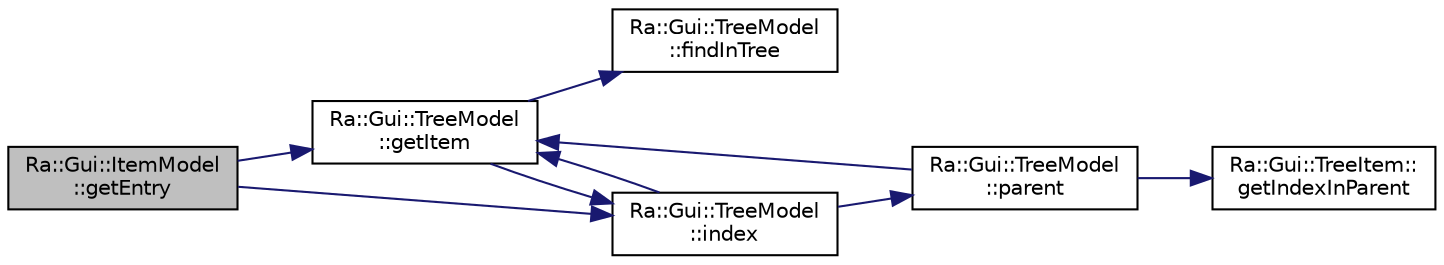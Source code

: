 digraph "Ra::Gui::ItemModel::getEntry"
{
 // INTERACTIVE_SVG=YES
 // LATEX_PDF_SIZE
  edge [fontname="Helvetica",fontsize="10",labelfontname="Helvetica",labelfontsize="10"];
  node [fontname="Helvetica",fontsize="10",shape=record];
  rankdir="LR";
  Node1 [label="Ra::Gui::ItemModel\l::getEntry",height=0.2,width=0.4,color="black", fillcolor="grey75", style="filled", fontcolor="black",tooltip=" "];
  Node1 -> Node2 [color="midnightblue",fontsize="10",style="solid",fontname="Helvetica"];
  Node2 [label="Ra::Gui::TreeModel\l::getItem",height=0.2,width=0.4,color="black", fillcolor="white", style="filled",URL="$classRa_1_1Gui_1_1TreeModel.html#a40eebac048f0264815de6a0b5f3b6f53",tooltip="Get the tree item corresponding to the given index."];
  Node2 -> Node3 [color="midnightblue",fontsize="10",style="solid",fontname="Helvetica"];
  Node3 [label="Ra::Gui::TreeModel\l::findInTree",height=0.2,width=0.4,color="black", fillcolor="white", style="filled",URL="$classRa_1_1Gui_1_1TreeModel.html#afac34989a7cc5c7107c2642629559ab8",tooltip="Internal functions to check if an item is in the tree."];
  Node2 -> Node4 [color="midnightblue",fontsize="10",style="solid",fontname="Helvetica"];
  Node4 [label="Ra::Gui::TreeModel\l::index",height=0.2,width=0.4,color="black", fillcolor="white", style="filled",URL="$classRa_1_1Gui_1_1TreeModel.html#ae833e6cbc0023636e3cf93e828c4bdf7",tooltip=" "];
  Node4 -> Node2 [color="midnightblue",fontsize="10",style="solid",fontname="Helvetica"];
  Node4 -> Node5 [color="midnightblue",fontsize="10",style="solid",fontname="Helvetica"];
  Node5 [label="Ra::Gui::TreeModel\l::parent",height=0.2,width=0.4,color="black", fillcolor="white", style="filled",URL="$classRa_1_1Gui_1_1TreeModel.html#a87eb3b8df0d2bb22be5eafafa5c1a55c",tooltip=" "];
  Node5 -> Node6 [color="midnightblue",fontsize="10",style="solid",fontname="Helvetica"];
  Node6 [label="Ra::Gui::TreeItem::\lgetIndexInParent",height=0.2,width=0.4,color="black", fillcolor="white", style="filled",URL="$classRa_1_1Gui_1_1TreeItem.html#a1bb89b916eed440cb23de1bff8327e00",tooltip=" "];
  Node5 -> Node2 [color="midnightblue",fontsize="10",style="solid",fontname="Helvetica"];
  Node1 -> Node4 [color="midnightblue",fontsize="10",style="solid",fontname="Helvetica"];
}
